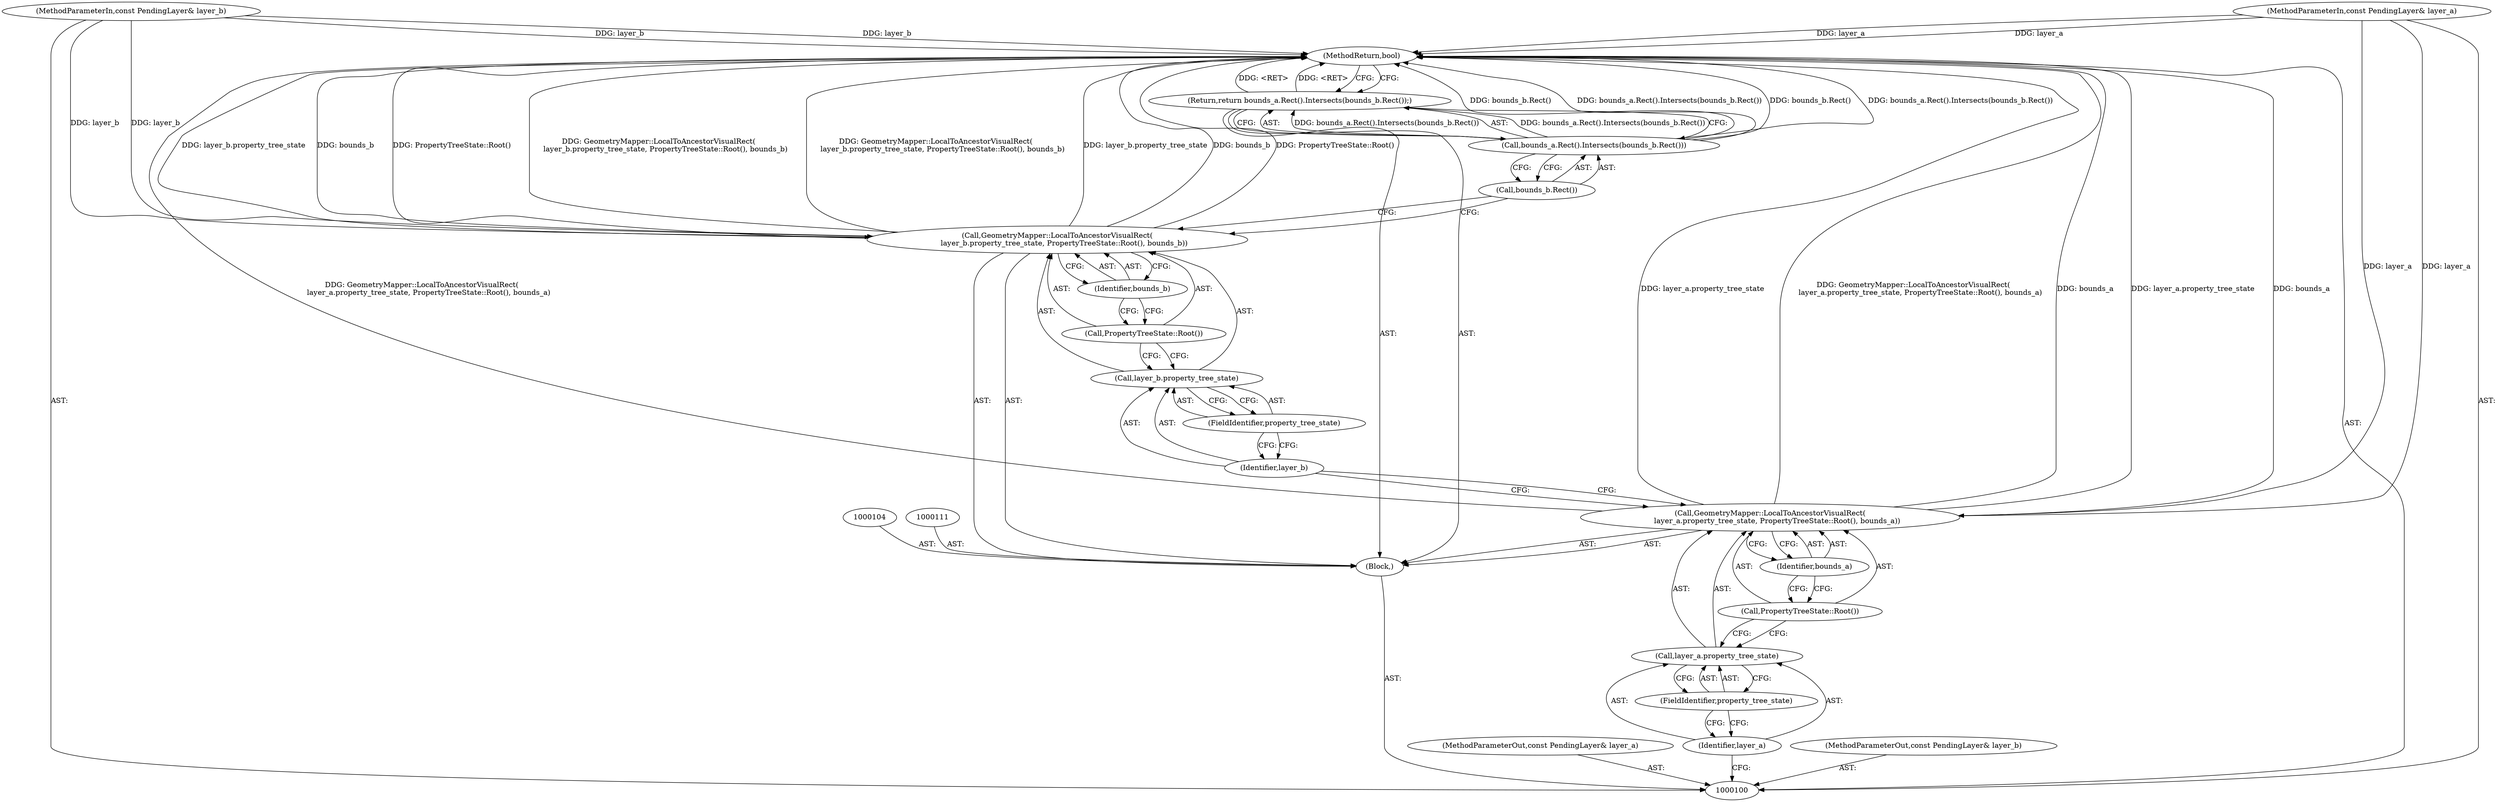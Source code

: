 digraph "0_Chrome_f911e11e7f6b5c0d6f5ee694a9871de6619889f7_23" {
"1000121" [label="(MethodReturn,bool)"];
"1000101" [label="(MethodParameterIn,const PendingLayer& layer_a)"];
"1000148" [label="(MethodParameterOut,const PendingLayer& layer_a)"];
"1000119" [label="(Call,bounds_a.Rect().Intersects(bounds_b.Rect()))"];
"1000118" [label="(Return,return bounds_a.Rect().Intersects(bounds_b.Rect());)"];
"1000120" [label="(Call,bounds_b.Rect())"];
"1000102" [label="(MethodParameterIn,const PendingLayer& layer_b)"];
"1000149" [label="(MethodParameterOut,const PendingLayer& layer_b)"];
"1000103" [label="(Block,)"];
"1000105" [label="(Call,GeometryMapper::LocalToAncestorVisualRect(\n      layer_a.property_tree_state, PropertyTreeState::Root(), bounds_a))"];
"1000108" [label="(FieldIdentifier,property_tree_state)"];
"1000109" [label="(Call,PropertyTreeState::Root())"];
"1000106" [label="(Call,layer_a.property_tree_state)"];
"1000107" [label="(Identifier,layer_a)"];
"1000110" [label="(Identifier,bounds_a)"];
"1000112" [label="(Call,GeometryMapper::LocalToAncestorVisualRect(\n      layer_b.property_tree_state, PropertyTreeState::Root(), bounds_b))"];
"1000115" [label="(FieldIdentifier,property_tree_state)"];
"1000116" [label="(Call,PropertyTreeState::Root())"];
"1000113" [label="(Call,layer_b.property_tree_state)"];
"1000114" [label="(Identifier,layer_b)"];
"1000117" [label="(Identifier,bounds_b)"];
"1000121" -> "1000100"  [label="AST: "];
"1000121" -> "1000118"  [label="CFG: "];
"1000118" -> "1000121"  [label="DDG: <RET>"];
"1000112" -> "1000121"  [label="DDG: bounds_b"];
"1000112" -> "1000121"  [label="DDG: PropertyTreeState::Root()"];
"1000112" -> "1000121"  [label="DDG: GeometryMapper::LocalToAncestorVisualRect(\n      layer_b.property_tree_state, PropertyTreeState::Root(), bounds_b)"];
"1000112" -> "1000121"  [label="DDG: layer_b.property_tree_state"];
"1000105" -> "1000121"  [label="DDG: GeometryMapper::LocalToAncestorVisualRect(\n      layer_a.property_tree_state, PropertyTreeState::Root(), bounds_a)"];
"1000105" -> "1000121"  [label="DDG: layer_a.property_tree_state"];
"1000105" -> "1000121"  [label="DDG: bounds_a"];
"1000119" -> "1000121"  [label="DDG: bounds_a.Rect().Intersects(bounds_b.Rect())"];
"1000119" -> "1000121"  [label="DDG: bounds_b.Rect()"];
"1000102" -> "1000121"  [label="DDG: layer_b"];
"1000101" -> "1000121"  [label="DDG: layer_a"];
"1000101" -> "1000100"  [label="AST: "];
"1000101" -> "1000121"  [label="DDG: layer_a"];
"1000101" -> "1000105"  [label="DDG: layer_a"];
"1000148" -> "1000100"  [label="AST: "];
"1000119" -> "1000118"  [label="AST: "];
"1000119" -> "1000120"  [label="CFG: "];
"1000120" -> "1000119"  [label="AST: "];
"1000118" -> "1000119"  [label="CFG: "];
"1000119" -> "1000121"  [label="DDG: bounds_a.Rect().Intersects(bounds_b.Rect())"];
"1000119" -> "1000121"  [label="DDG: bounds_b.Rect()"];
"1000119" -> "1000118"  [label="DDG: bounds_a.Rect().Intersects(bounds_b.Rect())"];
"1000118" -> "1000103"  [label="AST: "];
"1000118" -> "1000119"  [label="CFG: "];
"1000119" -> "1000118"  [label="AST: "];
"1000121" -> "1000118"  [label="CFG: "];
"1000118" -> "1000121"  [label="DDG: <RET>"];
"1000119" -> "1000118"  [label="DDG: bounds_a.Rect().Intersects(bounds_b.Rect())"];
"1000120" -> "1000119"  [label="AST: "];
"1000120" -> "1000112"  [label="CFG: "];
"1000119" -> "1000120"  [label="CFG: "];
"1000102" -> "1000100"  [label="AST: "];
"1000102" -> "1000121"  [label="DDG: layer_b"];
"1000102" -> "1000112"  [label="DDG: layer_b"];
"1000149" -> "1000100"  [label="AST: "];
"1000103" -> "1000100"  [label="AST: "];
"1000104" -> "1000103"  [label="AST: "];
"1000105" -> "1000103"  [label="AST: "];
"1000111" -> "1000103"  [label="AST: "];
"1000112" -> "1000103"  [label="AST: "];
"1000118" -> "1000103"  [label="AST: "];
"1000105" -> "1000103"  [label="AST: "];
"1000105" -> "1000110"  [label="CFG: "];
"1000106" -> "1000105"  [label="AST: "];
"1000109" -> "1000105"  [label="AST: "];
"1000110" -> "1000105"  [label="AST: "];
"1000114" -> "1000105"  [label="CFG: "];
"1000105" -> "1000121"  [label="DDG: GeometryMapper::LocalToAncestorVisualRect(\n      layer_a.property_tree_state, PropertyTreeState::Root(), bounds_a)"];
"1000105" -> "1000121"  [label="DDG: layer_a.property_tree_state"];
"1000105" -> "1000121"  [label="DDG: bounds_a"];
"1000101" -> "1000105"  [label="DDG: layer_a"];
"1000108" -> "1000106"  [label="AST: "];
"1000108" -> "1000107"  [label="CFG: "];
"1000106" -> "1000108"  [label="CFG: "];
"1000109" -> "1000105"  [label="AST: "];
"1000109" -> "1000106"  [label="CFG: "];
"1000110" -> "1000109"  [label="CFG: "];
"1000106" -> "1000105"  [label="AST: "];
"1000106" -> "1000108"  [label="CFG: "];
"1000107" -> "1000106"  [label="AST: "];
"1000108" -> "1000106"  [label="AST: "];
"1000109" -> "1000106"  [label="CFG: "];
"1000107" -> "1000106"  [label="AST: "];
"1000107" -> "1000100"  [label="CFG: "];
"1000108" -> "1000107"  [label="CFG: "];
"1000110" -> "1000105"  [label="AST: "];
"1000110" -> "1000109"  [label="CFG: "];
"1000105" -> "1000110"  [label="CFG: "];
"1000112" -> "1000103"  [label="AST: "];
"1000112" -> "1000117"  [label="CFG: "];
"1000113" -> "1000112"  [label="AST: "];
"1000116" -> "1000112"  [label="AST: "];
"1000117" -> "1000112"  [label="AST: "];
"1000120" -> "1000112"  [label="CFG: "];
"1000112" -> "1000121"  [label="DDG: bounds_b"];
"1000112" -> "1000121"  [label="DDG: PropertyTreeState::Root()"];
"1000112" -> "1000121"  [label="DDG: GeometryMapper::LocalToAncestorVisualRect(\n      layer_b.property_tree_state, PropertyTreeState::Root(), bounds_b)"];
"1000112" -> "1000121"  [label="DDG: layer_b.property_tree_state"];
"1000102" -> "1000112"  [label="DDG: layer_b"];
"1000115" -> "1000113"  [label="AST: "];
"1000115" -> "1000114"  [label="CFG: "];
"1000113" -> "1000115"  [label="CFG: "];
"1000116" -> "1000112"  [label="AST: "];
"1000116" -> "1000113"  [label="CFG: "];
"1000117" -> "1000116"  [label="CFG: "];
"1000113" -> "1000112"  [label="AST: "];
"1000113" -> "1000115"  [label="CFG: "];
"1000114" -> "1000113"  [label="AST: "];
"1000115" -> "1000113"  [label="AST: "];
"1000116" -> "1000113"  [label="CFG: "];
"1000114" -> "1000113"  [label="AST: "];
"1000114" -> "1000105"  [label="CFG: "];
"1000115" -> "1000114"  [label="CFG: "];
"1000117" -> "1000112"  [label="AST: "];
"1000117" -> "1000116"  [label="CFG: "];
"1000112" -> "1000117"  [label="CFG: "];
}
